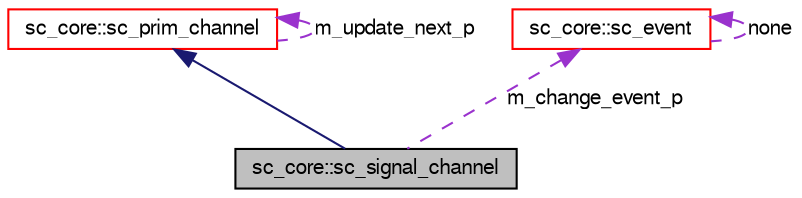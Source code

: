 digraph G
{
  edge [fontname="FreeSans",fontsize="10",labelfontname="FreeSans",labelfontsize="10"];
  node [fontname="FreeSans",fontsize="10",shape=record];
  Node1 [label="sc_core::sc_signal_channel",height=0.2,width=0.4,color="black", fillcolor="grey75", style="filled" fontcolor="black"];
  Node2 -> Node1 [dir=back,color="midnightblue",fontsize="10",style="solid",fontname="FreeSans"];
  Node2 [label="sc_core::sc_prim_channel",height=0.2,width=0.4,color="red", fillcolor="white", style="filled",URL="$a00156.html"];
  Node2 -> Node2 [dir=back,color="darkorchid3",fontsize="10",style="dashed",label="m_update_next_p",fontname="FreeSans"];
  Node3 -> Node1 [dir=back,color="darkorchid3",fontsize="10",style="dashed",label="m_change_event_p",fontname="FreeSans"];
  Node3 [label="sc_core::sc_event",height=0.2,width=0.4,color="red", fillcolor="white", style="filled",URL="$a00048.html"];
  Node3 -> Node3 [dir=back,color="darkorchid3",fontsize="10",style="dashed",label="none",fontname="FreeSans"];
}
